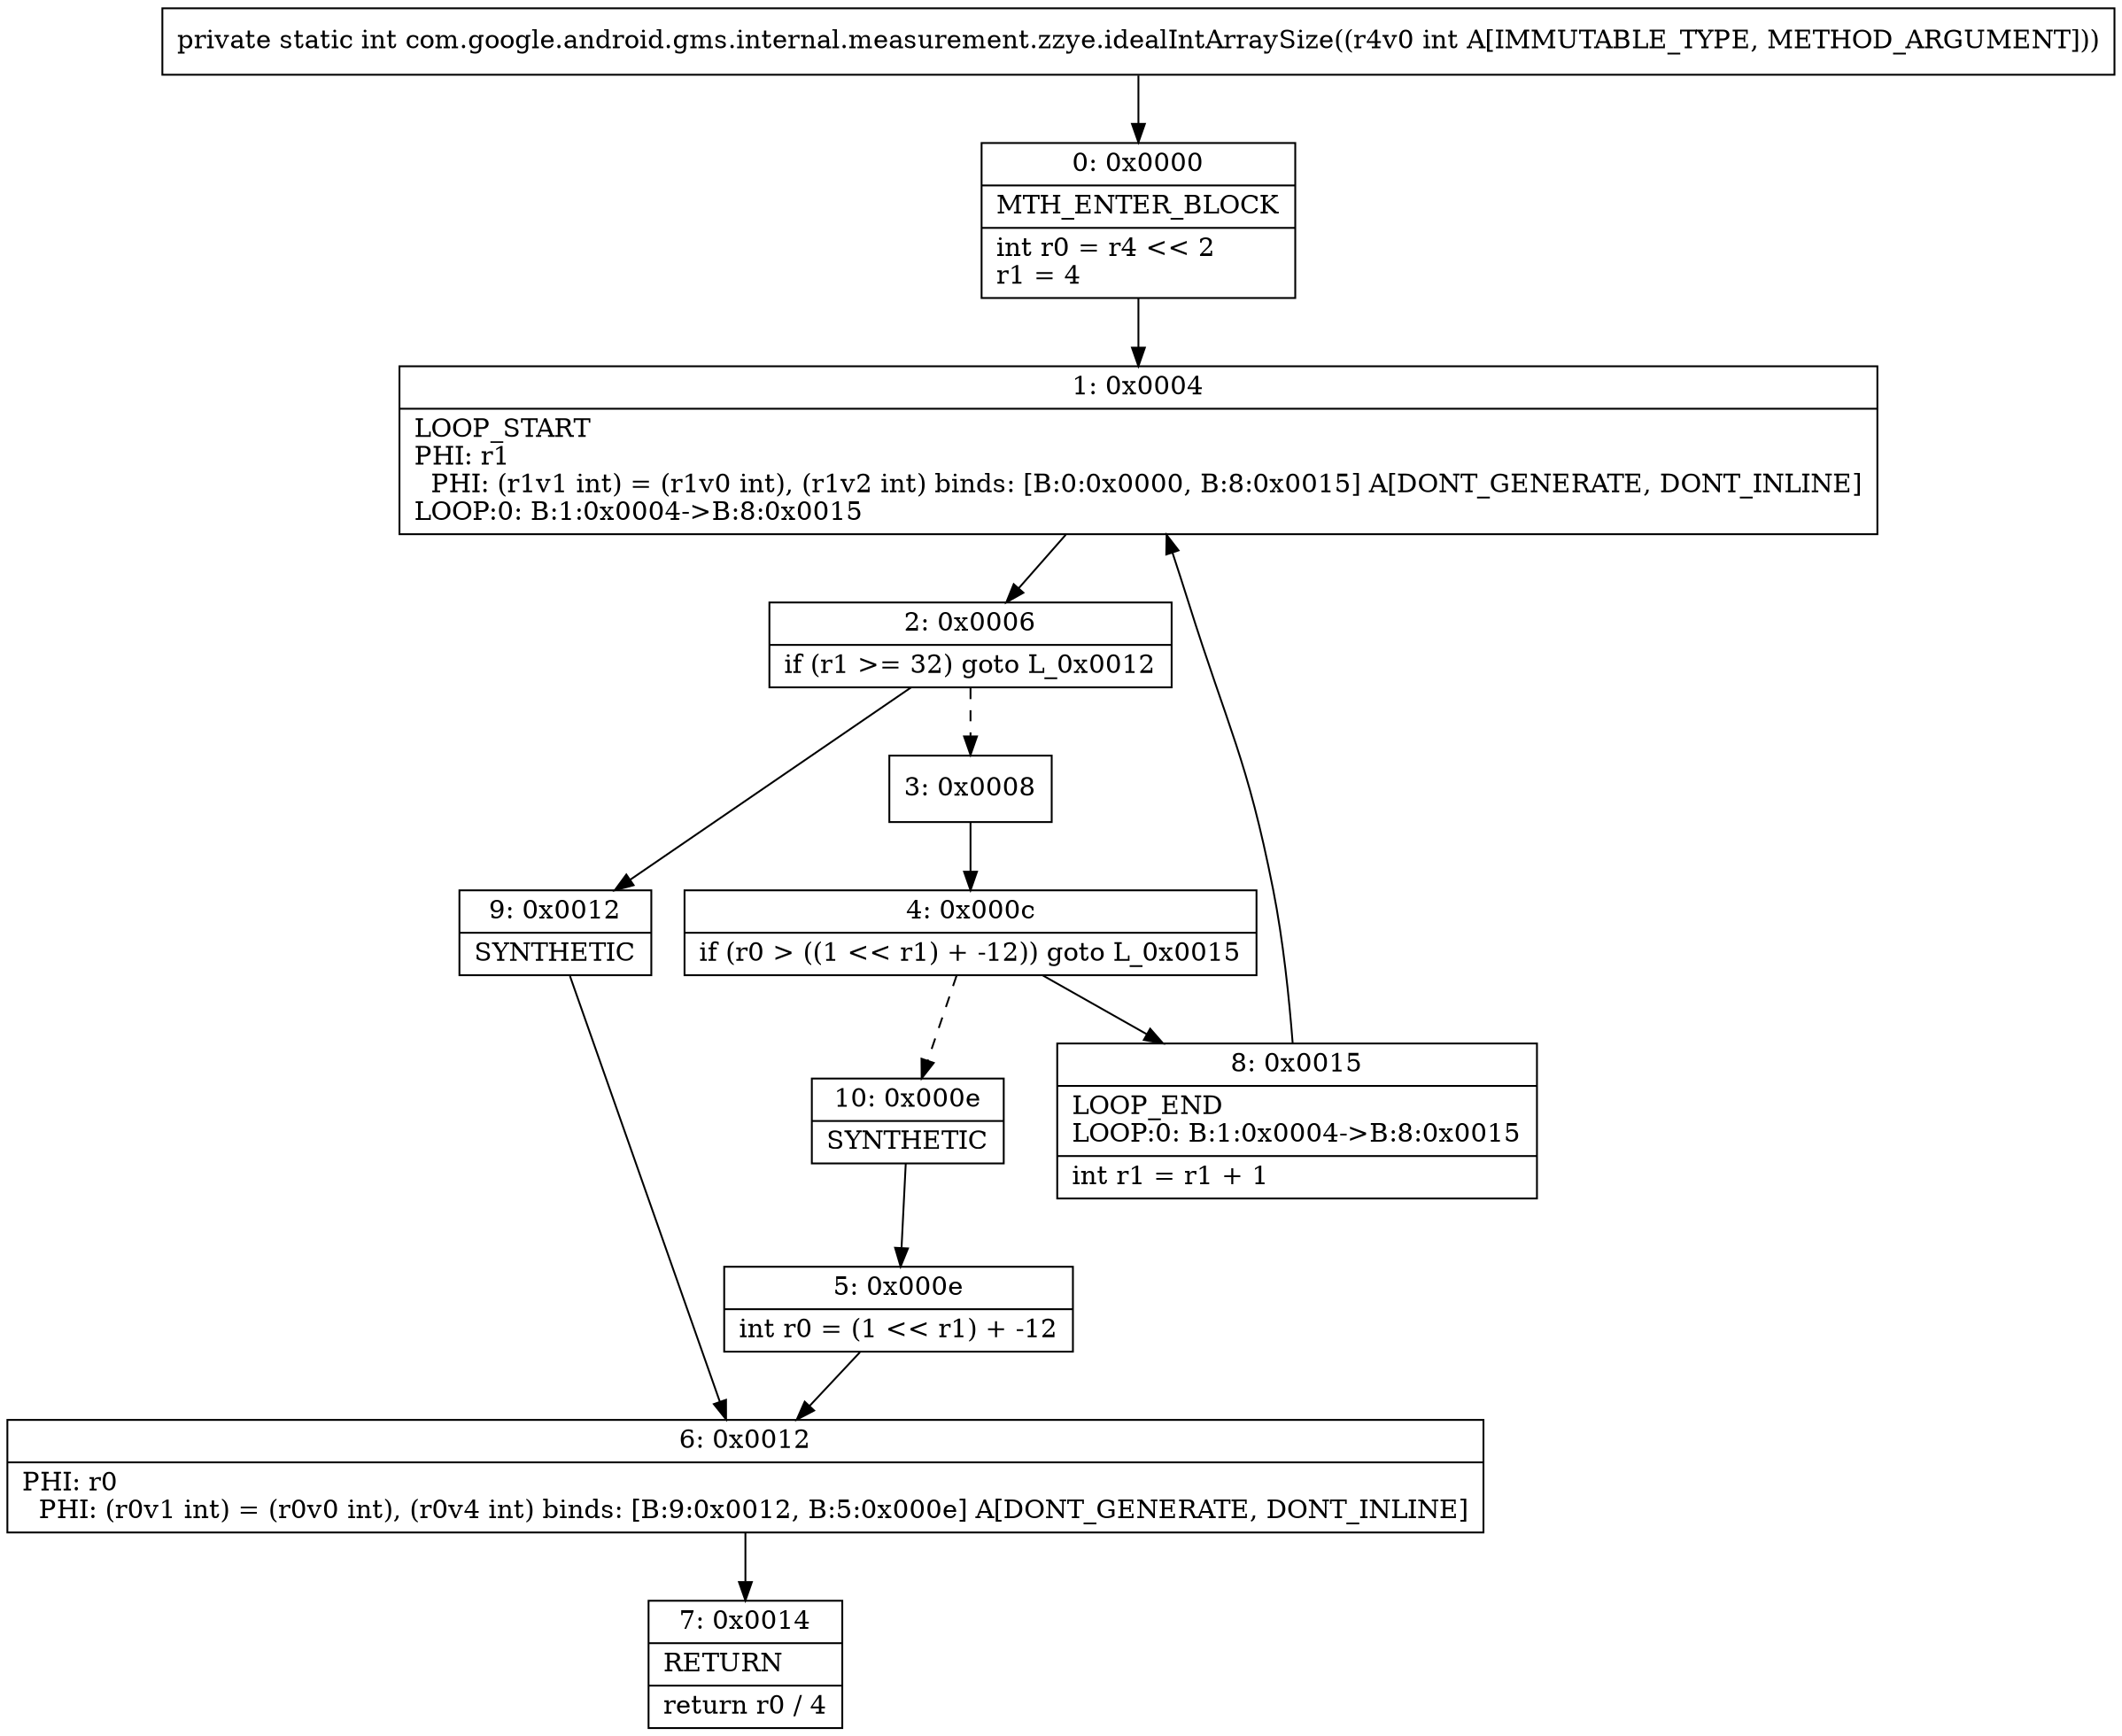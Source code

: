 digraph "CFG forcom.google.android.gms.internal.measurement.zzye.idealIntArraySize(I)I" {
Node_0 [shape=record,label="{0\:\ 0x0000|MTH_ENTER_BLOCK\l|int r0 = r4 \<\< 2\lr1 = 4\l}"];
Node_1 [shape=record,label="{1\:\ 0x0004|LOOP_START\lPHI: r1 \l  PHI: (r1v1 int) = (r1v0 int), (r1v2 int) binds: [B:0:0x0000, B:8:0x0015] A[DONT_GENERATE, DONT_INLINE]\lLOOP:0: B:1:0x0004\-\>B:8:0x0015\l}"];
Node_2 [shape=record,label="{2\:\ 0x0006|if (r1 \>= 32) goto L_0x0012\l}"];
Node_3 [shape=record,label="{3\:\ 0x0008}"];
Node_4 [shape=record,label="{4\:\ 0x000c|if (r0 \> ((1 \<\< r1) + \-12)) goto L_0x0015\l}"];
Node_5 [shape=record,label="{5\:\ 0x000e|int r0 = (1 \<\< r1) + \-12\l}"];
Node_6 [shape=record,label="{6\:\ 0x0012|PHI: r0 \l  PHI: (r0v1 int) = (r0v0 int), (r0v4 int) binds: [B:9:0x0012, B:5:0x000e] A[DONT_GENERATE, DONT_INLINE]\l}"];
Node_7 [shape=record,label="{7\:\ 0x0014|RETURN\l|return r0 \/ 4\l}"];
Node_8 [shape=record,label="{8\:\ 0x0015|LOOP_END\lLOOP:0: B:1:0x0004\-\>B:8:0x0015\l|int r1 = r1 + 1\l}"];
Node_9 [shape=record,label="{9\:\ 0x0012|SYNTHETIC\l}"];
Node_10 [shape=record,label="{10\:\ 0x000e|SYNTHETIC\l}"];
MethodNode[shape=record,label="{private static int com.google.android.gms.internal.measurement.zzye.idealIntArraySize((r4v0 int A[IMMUTABLE_TYPE, METHOD_ARGUMENT])) }"];
MethodNode -> Node_0;
Node_0 -> Node_1;
Node_1 -> Node_2;
Node_2 -> Node_3[style=dashed];
Node_2 -> Node_9;
Node_3 -> Node_4;
Node_4 -> Node_8;
Node_4 -> Node_10[style=dashed];
Node_5 -> Node_6;
Node_6 -> Node_7;
Node_8 -> Node_1;
Node_9 -> Node_6;
Node_10 -> Node_5;
}


